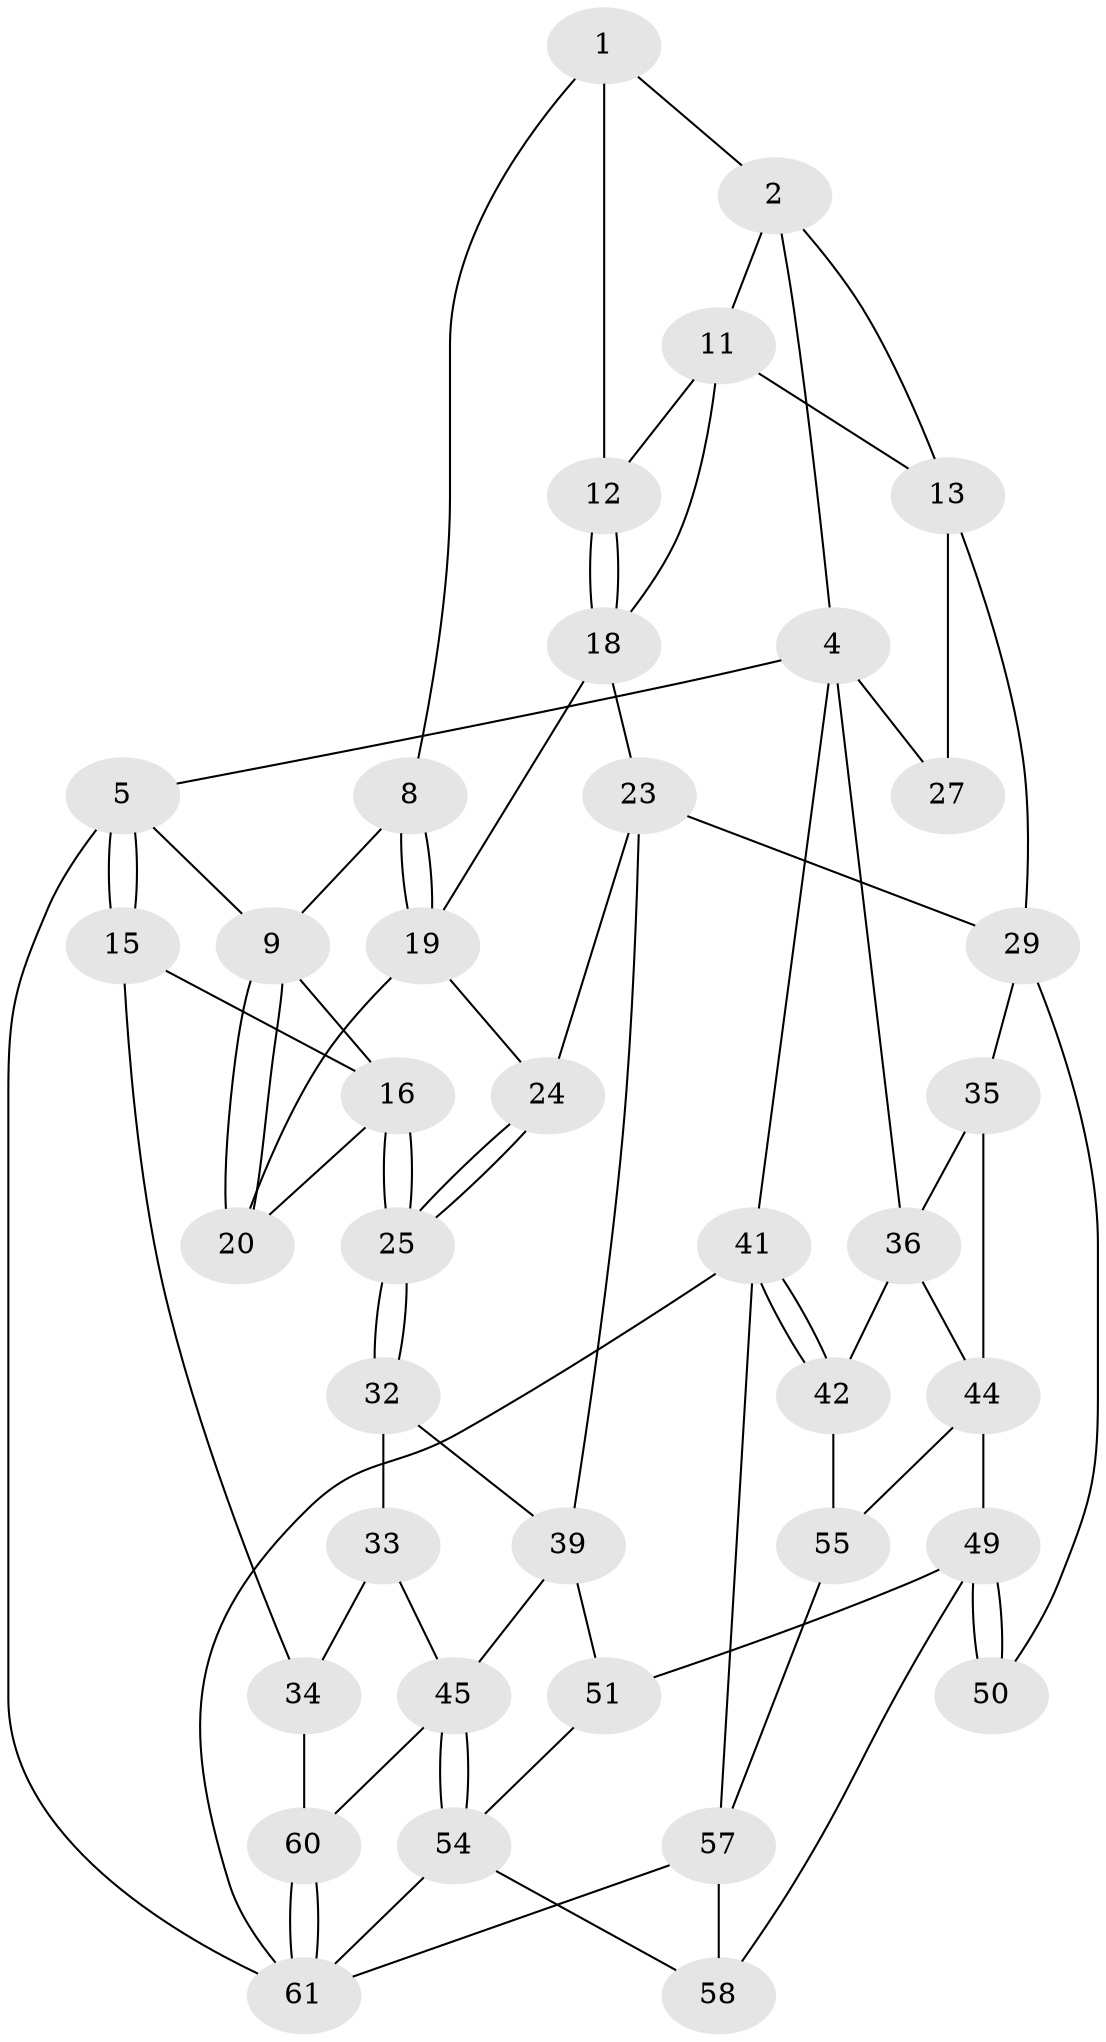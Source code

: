 // original degree distribution, {3: 0.0625, 4: 0.21875, 5: 0.46875, 6: 0.25}
// Generated by graph-tools (version 1.1) at 2025/11/02/27/25 16:11:52]
// undirected, 38 vertices, 78 edges
graph export_dot {
graph [start="1"]
  node [color=gray90,style=filled];
  1 [pos="+0.3759999026894578+0",super="+7"];
  2 [pos="+0.6235979158987247+0",super="+3"];
  4 [pos="+1+0",super="+26"];
  5 [pos="+0+0",super="+6"];
  8 [pos="+0.28789418701924885+0.17964657428244124"];
  9 [pos="+0.2744661510327652+0.18108165489920583",super="+10"];
  11 [pos="+0.5783864112372938+0.06633290920022784",super="+14"];
  12 [pos="+0.46081786289356425+0.21369324171236073"];
  13 [pos="+0.682009582152249+0.33080999092081326",super="+28"];
  15 [pos="+0+0.14936569904087585"];
  16 [pos="+0+0.18350048148155362",super="+17"];
  18 [pos="+0.4641195834515391+0.24880904468066214",super="+22"];
  19 [pos="+0.37026389719970937+0.23669334668390965",super="+21"];
  20 [pos="+0.20924650884951496+0.27908740719299596"];
  23 [pos="+0.3985267457170181+0.4172198487609364",super="+31"];
  24 [pos="+0.23015370348053435+0.36859866210420905"];
  25 [pos="+0.15117553500568184+0.4435352284855332"];
  27 [pos="+0.8141416958473416+0.3419388980159481"];
  29 [pos="+0.6791048144422632+0.4722436896143082",super="+30"];
  32 [pos="+0.14180916732753687+0.4683994796477262"];
  33 [pos="+0.13580461328775123+0.47695061388134397",super="+47"];
  34 [pos="+0+0.5258329178079557",super="+59"];
  35 [pos="+0.8714271968185145+0.4754258468856019",super="+38"];
  36 [pos="+0.9395521082504258+0.5167882519956793",super="+37"];
  39 [pos="+0.4114784223435573+0.5509661481142442",super="+40"];
  41 [pos="+1+1"];
  42 [pos="+1+1",super="+43"];
  44 [pos="+0.8649694838074609+0.6367981833917412",super="+48"];
  45 [pos="+0.3409677695315145+0.7457765655849734",super="+46"];
  49 [pos="+0.7093316103774582+0.6353401132412477",super="+52"];
  50 [pos="+0.6716376794770266+0.5498226778286471"];
  51 [pos="+0.5608273216515918+0.6284881794807333",super="+53"];
  54 [pos="+0.35853891350677813+0.7765650868857236",super="+62"];
  55 [pos="+0.8800052108233017+0.6730488754865126",super="+56"];
  57 [pos="+0.7817716736918939+0.853644997997511",super="+64"];
  58 [pos="+0.6639500833624065+0.808041781693515"];
  60 [pos="+0+1"];
  61 [pos="+0+1",super="+63"];
  1 -- 2;
  1 -- 8;
  1 -- 12;
  2 -- 11;
  2 -- 4;
  2 -- 13;
  4 -- 5;
  4 -- 41;
  4 -- 27;
  4 -- 36;
  5 -- 15;
  5 -- 15;
  5 -- 61;
  5 -- 9;
  8 -- 9;
  8 -- 19;
  8 -- 19;
  9 -- 20;
  9 -- 20;
  9 -- 16;
  11 -- 12;
  11 -- 18;
  11 -- 13;
  12 -- 18;
  12 -- 18;
  13 -- 29;
  13 -- 27;
  15 -- 16;
  15 -- 34;
  16 -- 25;
  16 -- 25;
  16 -- 20;
  18 -- 19;
  18 -- 23;
  19 -- 24;
  19 -- 20;
  23 -- 24;
  23 -- 39;
  23 -- 29;
  24 -- 25;
  24 -- 25;
  25 -- 32;
  25 -- 32;
  29 -- 35;
  29 -- 50;
  32 -- 33;
  32 -- 39;
  33 -- 34 [weight=2];
  33 -- 45;
  34 -- 60;
  35 -- 36;
  35 -- 44;
  36 -- 44;
  36 -- 42;
  39 -- 51;
  39 -- 45;
  41 -- 42;
  41 -- 42;
  41 -- 61;
  41 -- 57;
  42 -- 55 [weight=2];
  44 -- 49;
  44 -- 55;
  45 -- 54;
  45 -- 54;
  45 -- 60;
  49 -- 50;
  49 -- 50;
  49 -- 58;
  49 -- 51;
  51 -- 54;
  54 -- 58;
  54 -- 61;
  55 -- 57;
  57 -- 58;
  57 -- 61;
  60 -- 61;
  60 -- 61;
}
